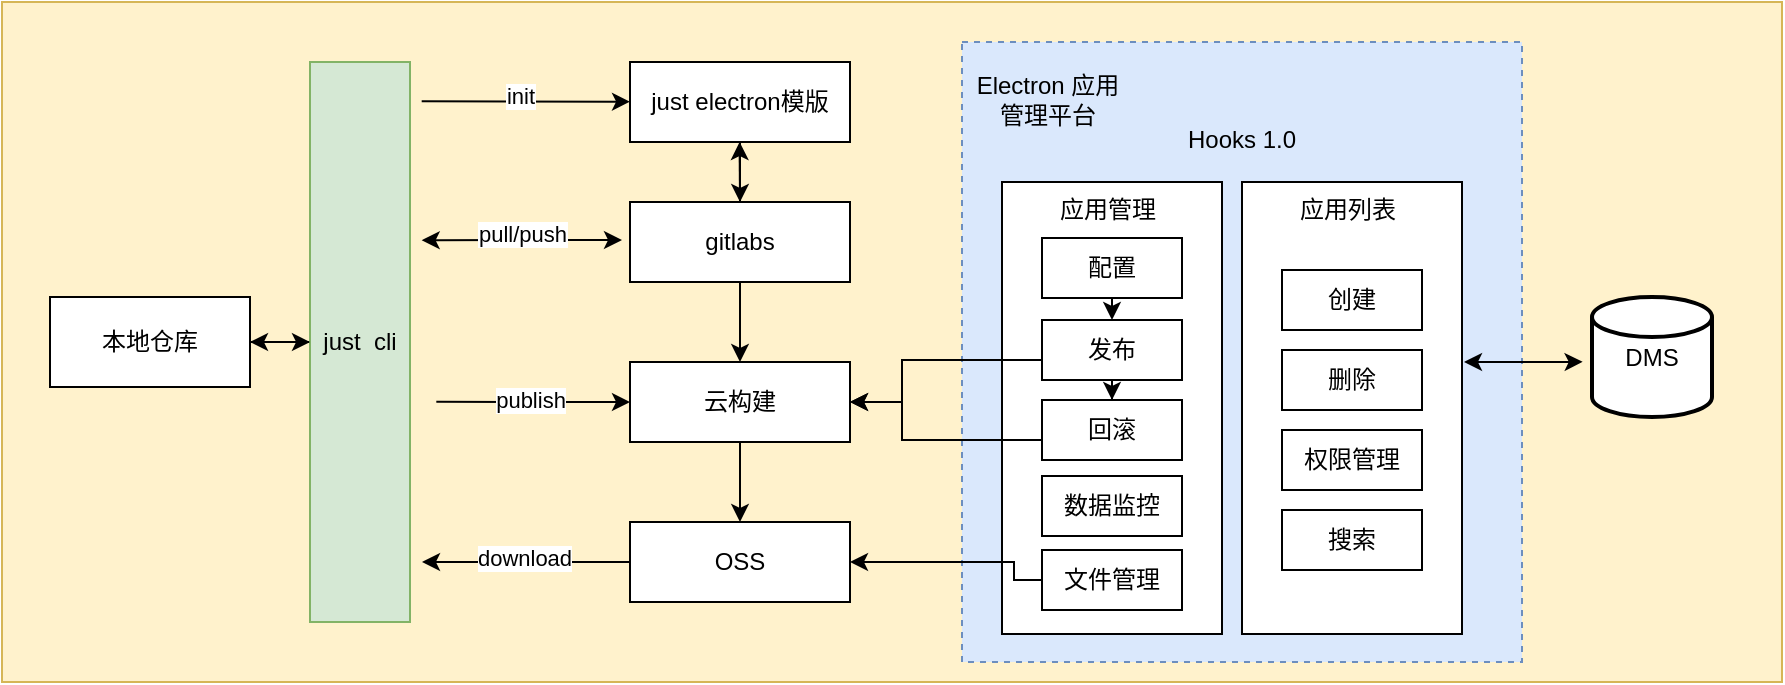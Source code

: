 <mxfile version="15.2.5" type="github">
  <diagram id="XTZfW1kC-lslxV9EIjRt" name="第 1 页">
    <mxGraphModel dx="1240" dy="811" grid="1" gridSize="10" guides="1" tooltips="1" connect="1" arrows="1" fold="1" page="1" pageScale="1" pageWidth="827" pageHeight="1169" math="0" shadow="0">
      <root>
        <mxCell id="0" />
        <mxCell id="1" parent="0" />
        <mxCell id="k5rbM7alMR5lihhGnHBw-1" value="" style="rounded=0;whiteSpace=wrap;html=1;fillColor=#fff2cc;strokeColor=#d6b656;" vertex="1" parent="1">
          <mxGeometry x="70" y="90" width="890" height="340" as="geometry" />
        </mxCell>
        <mxCell id="k5rbM7alMR5lihhGnHBw-31" value="" style="rounded=0;whiteSpace=wrap;html=1;dashed=1;fillColor=#dae8fc;strokeColor=#6c8ebf;" vertex="1" parent="1">
          <mxGeometry x="550" y="110" width="280" height="310" as="geometry" />
        </mxCell>
        <mxCell id="k5rbM7alMR5lihhGnHBw-61" value="" style="rounded=0;whiteSpace=wrap;html=1;" vertex="1" parent="1">
          <mxGeometry x="690" y="180" width="110" height="226" as="geometry" />
        </mxCell>
        <mxCell id="k5rbM7alMR5lihhGnHBw-38" value="" style="rounded=0;whiteSpace=wrap;html=1;" vertex="1" parent="1">
          <mxGeometry x="570" y="180" width="110" height="226" as="geometry" />
        </mxCell>
        <mxCell id="k5rbM7alMR5lihhGnHBw-18" style="edgeStyle=orthogonalEdgeStyle;rounded=0;orthogonalLoop=1;jettySize=auto;html=1;exitX=0.5;exitY=1;exitDx=0;exitDy=0;entryX=0.5;entryY=0;entryDx=0;entryDy=0;" edge="1" parent="1" source="k5rbM7alMR5lihhGnHBw-2" target="k5rbM7alMR5lihhGnHBw-6">
          <mxGeometry relative="1" as="geometry" />
        </mxCell>
        <mxCell id="k5rbM7alMR5lihhGnHBw-2" value="just electron模版" style="rounded=0;whiteSpace=wrap;html=1;" vertex="1" parent="1">
          <mxGeometry x="384" y="120" width="110" height="40" as="geometry" />
        </mxCell>
        <mxCell id="k5rbM7alMR5lihhGnHBw-28" style="edgeStyle=orthogonalEdgeStyle;rounded=0;orthogonalLoop=1;jettySize=auto;html=1;exitX=0;exitY=0.5;exitDx=0;exitDy=0;" edge="1" parent="1" source="k5rbM7alMR5lihhGnHBw-3">
          <mxGeometry relative="1" as="geometry">
            <mxPoint x="194" y="260.31" as="targetPoint" />
          </mxGeometry>
        </mxCell>
        <mxCell id="k5rbM7alMR5lihhGnHBw-3" value="just&amp;nbsp; cli" style="rounded=0;whiteSpace=wrap;html=1;fillColor=#d5e8d4;strokeColor=#82b366;" vertex="1" parent="1">
          <mxGeometry x="224" y="120" width="50" height="280" as="geometry" />
        </mxCell>
        <mxCell id="k5rbM7alMR5lihhGnHBw-19" style="edgeStyle=orthogonalEdgeStyle;rounded=0;orthogonalLoop=1;jettySize=auto;html=1;exitX=0.5;exitY=0;exitDx=0;exitDy=0;" edge="1" parent="1" source="k5rbM7alMR5lihhGnHBw-6">
          <mxGeometry relative="1" as="geometry">
            <mxPoint x="438.793" y="160" as="targetPoint" />
          </mxGeometry>
        </mxCell>
        <mxCell id="k5rbM7alMR5lihhGnHBw-22" value="" style="edgeStyle=orthogonalEdgeStyle;rounded=0;orthogonalLoop=1;jettySize=auto;html=1;" edge="1" parent="1" source="k5rbM7alMR5lihhGnHBw-6" target="k5rbM7alMR5lihhGnHBw-7">
          <mxGeometry relative="1" as="geometry" />
        </mxCell>
        <mxCell id="k5rbM7alMR5lihhGnHBw-6" value="gitlabs" style="rounded=0;whiteSpace=wrap;html=1;" vertex="1" parent="1">
          <mxGeometry x="384" y="190" width="110" height="40" as="geometry" />
        </mxCell>
        <mxCell id="k5rbM7alMR5lihhGnHBw-13" value="" style="edgeStyle=orthogonalEdgeStyle;rounded=0;orthogonalLoop=1;jettySize=auto;html=1;" edge="1" parent="1" source="k5rbM7alMR5lihhGnHBw-7" target="k5rbM7alMR5lihhGnHBw-9">
          <mxGeometry relative="1" as="geometry" />
        </mxCell>
        <mxCell id="k5rbM7alMR5lihhGnHBw-7" value="云构建" style="rounded=0;whiteSpace=wrap;html=1;" vertex="1" parent="1">
          <mxGeometry x="384" y="270" width="110" height="40" as="geometry" />
        </mxCell>
        <mxCell id="k5rbM7alMR5lihhGnHBw-14" style="edgeStyle=orthogonalEdgeStyle;rounded=0;orthogonalLoop=1;jettySize=auto;html=1;exitX=0;exitY=0.5;exitDx=0;exitDy=0;" edge="1" parent="1" source="k5rbM7alMR5lihhGnHBw-9">
          <mxGeometry relative="1" as="geometry">
            <mxPoint x="280" y="370" as="targetPoint" />
            <Array as="points">
              <mxPoint x="280" y="370" />
            </Array>
          </mxGeometry>
        </mxCell>
        <mxCell id="k5rbM7alMR5lihhGnHBw-26" value="download" style="edgeLabel;html=1;align=center;verticalAlign=middle;resizable=0;points=[];" vertex="1" connectable="0" parent="k5rbM7alMR5lihhGnHBw-14">
          <mxGeometry x="0.108" y="-2" relative="1" as="geometry">
            <mxPoint x="4" as="offset" />
          </mxGeometry>
        </mxCell>
        <mxCell id="k5rbM7alMR5lihhGnHBw-9" value="OSS" style="rounded=0;whiteSpace=wrap;html=1;" vertex="1" parent="1">
          <mxGeometry x="384" y="350" width="110" height="40" as="geometry" />
        </mxCell>
        <mxCell id="k5rbM7alMR5lihhGnHBw-27" value="" style="edgeStyle=orthogonalEdgeStyle;rounded=0;orthogonalLoop=1;jettySize=auto;html=1;" edge="1" parent="1" source="k5rbM7alMR5lihhGnHBw-11" target="k5rbM7alMR5lihhGnHBw-3">
          <mxGeometry relative="1" as="geometry" />
        </mxCell>
        <mxCell id="k5rbM7alMR5lihhGnHBw-11" value="本地仓库" style="rounded=0;whiteSpace=wrap;html=1;" vertex="1" parent="1">
          <mxGeometry x="94" y="237.5" width="100" height="45" as="geometry" />
        </mxCell>
        <mxCell id="k5rbM7alMR5lihhGnHBw-12" value="" style="endArrow=classic;html=1;entryX=0;entryY=0.5;entryDx=0;entryDy=0;exitX=0.244;exitY=0.588;exitDx=0;exitDy=0;exitPerimeter=0;" edge="1" parent="1" source="k5rbM7alMR5lihhGnHBw-1" target="k5rbM7alMR5lihhGnHBw-7">
          <mxGeometry width="50" height="50" relative="1" as="geometry">
            <mxPoint x="290" y="330" as="sourcePoint" />
            <mxPoint x="340" y="280" as="targetPoint" />
          </mxGeometry>
        </mxCell>
        <mxCell id="k5rbM7alMR5lihhGnHBw-25" value="publish" style="edgeLabel;html=1;align=center;verticalAlign=middle;resizable=0;points=[];" vertex="1" connectable="0" parent="k5rbM7alMR5lihhGnHBw-12">
          <mxGeometry x="-0.12" y="1" relative="1" as="geometry">
            <mxPoint x="4" as="offset" />
          </mxGeometry>
        </mxCell>
        <mxCell id="k5rbM7alMR5lihhGnHBw-15" value="" style="endArrow=classic;html=1;entryX=0;entryY=0.5;entryDx=0;entryDy=0;exitX=0.338;exitY=0.412;exitDx=0;exitDy=0;exitPerimeter=0;" edge="1" parent="1">
          <mxGeometry width="50" height="50" relative="1" as="geometry">
            <mxPoint x="279.84" y="139.66" as="sourcePoint" />
            <mxPoint x="384" y="139.84" as="targetPoint" />
          </mxGeometry>
        </mxCell>
        <mxCell id="k5rbM7alMR5lihhGnHBw-23" value="init" style="edgeLabel;html=1;align=center;verticalAlign=middle;resizable=0;points=[];" vertex="1" connectable="0" parent="k5rbM7alMR5lihhGnHBw-15">
          <mxGeometry x="-0.146" y="3" relative="1" as="geometry">
            <mxPoint x="4" as="offset" />
          </mxGeometry>
        </mxCell>
        <mxCell id="k5rbM7alMR5lihhGnHBw-21" value="" style="endArrow=classic;startArrow=classic;html=1;exitX=0.338;exitY=0.227;exitDx=0;exitDy=0;exitPerimeter=0;" edge="1" parent="1">
          <mxGeometry width="50" height="50" relative="1" as="geometry">
            <mxPoint x="279.84" y="209.095" as="sourcePoint" />
            <mxPoint x="380" y="209" as="targetPoint" />
          </mxGeometry>
        </mxCell>
        <mxCell id="k5rbM7alMR5lihhGnHBw-24" value="pull/push" style="edgeLabel;html=1;align=center;verticalAlign=middle;resizable=0;points=[];" vertex="1" connectable="0" parent="k5rbM7alMR5lihhGnHBw-21">
          <mxGeometry x="-0.084" y="3" relative="1" as="geometry">
            <mxPoint x="4" as="offset" />
          </mxGeometry>
        </mxCell>
        <mxCell id="k5rbM7alMR5lihhGnHBw-30" value="Electron 应用管理平台" style="text;html=1;strokeColor=none;fillColor=none;align=center;verticalAlign=middle;whiteSpace=wrap;rounded=0;" vertex="1" parent="1">
          <mxGeometry x="556" y="129" width="74" height="20" as="geometry" />
        </mxCell>
        <mxCell id="k5rbM7alMR5lihhGnHBw-50" style="edgeStyle=orthogonalEdgeStyle;rounded=0;orthogonalLoop=1;jettySize=auto;html=1;exitX=0;exitY=0.5;exitDx=0;exitDy=0;entryX=1;entryY=0.5;entryDx=0;entryDy=0;" edge="1" parent="1" source="k5rbM7alMR5lihhGnHBw-33" target="k5rbM7alMR5lihhGnHBw-7">
          <mxGeometry relative="1" as="geometry">
            <mxPoint x="490" y="290" as="targetPoint" />
            <Array as="points">
              <mxPoint x="520" y="269" />
              <mxPoint x="520" y="290" />
            </Array>
          </mxGeometry>
        </mxCell>
        <mxCell id="k5rbM7alMR5lihhGnHBw-54" style="edgeStyle=orthogonalEdgeStyle;rounded=0;orthogonalLoop=1;jettySize=auto;html=1;exitX=0.5;exitY=1;exitDx=0;exitDy=0;" edge="1" parent="1" source="k5rbM7alMR5lihhGnHBw-33" target="k5rbM7alMR5lihhGnHBw-34">
          <mxGeometry relative="1" as="geometry" />
        </mxCell>
        <mxCell id="k5rbM7alMR5lihhGnHBw-33" value="发布" style="rounded=0;whiteSpace=wrap;html=1;" vertex="1" parent="1">
          <mxGeometry x="590" y="249" width="70" height="30" as="geometry" />
        </mxCell>
        <mxCell id="k5rbM7alMR5lihhGnHBw-49" style="edgeStyle=orthogonalEdgeStyle;rounded=0;orthogonalLoop=1;jettySize=auto;html=1;exitX=0;exitY=0.5;exitDx=0;exitDy=0;entryX=1;entryY=0.5;entryDx=0;entryDy=0;" edge="1" parent="1" source="k5rbM7alMR5lihhGnHBw-34" target="k5rbM7alMR5lihhGnHBw-7">
          <mxGeometry relative="1" as="geometry">
            <Array as="points">
              <mxPoint x="520" y="309" />
              <mxPoint x="520" y="290" />
            </Array>
          </mxGeometry>
        </mxCell>
        <mxCell id="k5rbM7alMR5lihhGnHBw-34" value="回滚" style="rounded=0;whiteSpace=wrap;html=1;" vertex="1" parent="1">
          <mxGeometry x="590" y="289" width="70" height="30" as="geometry" />
        </mxCell>
        <mxCell id="k5rbM7alMR5lihhGnHBw-52" style="edgeStyle=orthogonalEdgeStyle;rounded=0;orthogonalLoop=1;jettySize=auto;html=1;exitX=0.5;exitY=1;exitDx=0;exitDy=0;entryX=0.5;entryY=0;entryDx=0;entryDy=0;" edge="1" parent="1" source="k5rbM7alMR5lihhGnHBw-35" target="k5rbM7alMR5lihhGnHBw-33">
          <mxGeometry relative="1" as="geometry" />
        </mxCell>
        <mxCell id="k5rbM7alMR5lihhGnHBw-35" value="配置" style="rounded=0;whiteSpace=wrap;html=1;" vertex="1" parent="1">
          <mxGeometry x="590" y="208" width="70" height="30" as="geometry" />
        </mxCell>
        <mxCell id="k5rbM7alMR5lihhGnHBw-48" style="edgeStyle=orthogonalEdgeStyle;rounded=0;orthogonalLoop=1;jettySize=auto;html=1;exitX=0;exitY=0.5;exitDx=0;exitDy=0;" edge="1" parent="1" source="k5rbM7alMR5lihhGnHBw-37" target="k5rbM7alMR5lihhGnHBw-9">
          <mxGeometry relative="1" as="geometry">
            <Array as="points">
              <mxPoint x="576" y="370" />
            </Array>
          </mxGeometry>
        </mxCell>
        <mxCell id="k5rbM7alMR5lihhGnHBw-37" value="文件管理" style="rounded=0;whiteSpace=wrap;html=1;" vertex="1" parent="1">
          <mxGeometry x="590" y="364" width="70" height="30" as="geometry" />
        </mxCell>
        <mxCell id="k5rbM7alMR5lihhGnHBw-39" value="应用管理" style="text;html=1;strokeColor=none;fillColor=none;align=center;verticalAlign=middle;whiteSpace=wrap;rounded=0;" vertex="1" parent="1">
          <mxGeometry x="586" y="184" width="74" height="20" as="geometry" />
        </mxCell>
        <mxCell id="k5rbM7alMR5lihhGnHBw-41" value="应用列表" style="text;html=1;strokeColor=none;fillColor=none;align=center;verticalAlign=middle;whiteSpace=wrap;rounded=0;" vertex="1" parent="1">
          <mxGeometry x="706" y="184" width="74" height="20" as="geometry" />
        </mxCell>
        <mxCell id="k5rbM7alMR5lihhGnHBw-42" value="创建" style="rounded=0;whiteSpace=wrap;html=1;" vertex="1" parent="1">
          <mxGeometry x="710" y="224" width="70" height="30" as="geometry" />
        </mxCell>
        <mxCell id="k5rbM7alMR5lihhGnHBw-43" value="删除" style="rounded=0;whiteSpace=wrap;html=1;" vertex="1" parent="1">
          <mxGeometry x="710" y="264" width="70" height="30" as="geometry" />
        </mxCell>
        <mxCell id="k5rbM7alMR5lihhGnHBw-44" value="权限管理" style="rounded=0;whiteSpace=wrap;html=1;" vertex="1" parent="1">
          <mxGeometry x="710" y="304" width="70" height="30" as="geometry" />
        </mxCell>
        <mxCell id="k5rbM7alMR5lihhGnHBw-45" value="搜索" style="rounded=0;whiteSpace=wrap;html=1;" vertex="1" parent="1">
          <mxGeometry x="710" y="344" width="70" height="30" as="geometry" />
        </mxCell>
        <mxCell id="k5rbM7alMR5lihhGnHBw-46" value="DMS" style="strokeWidth=2;html=1;shape=mxgraph.flowchart.database;whiteSpace=wrap;" vertex="1" parent="1">
          <mxGeometry x="865" y="237.5" width="60" height="60" as="geometry" />
        </mxCell>
        <mxCell id="k5rbM7alMR5lihhGnHBw-47" value="Hooks 1.0" style="text;html=1;strokeColor=none;fillColor=none;align=center;verticalAlign=middle;whiteSpace=wrap;rounded=0;" vertex="1" parent="1">
          <mxGeometry x="660" y="149" width="60" height="20" as="geometry" />
        </mxCell>
        <mxCell id="k5rbM7alMR5lihhGnHBw-55" value="" style="endArrow=classic;startArrow=classic;html=1;entryX=0.888;entryY=0.529;entryDx=0;entryDy=0;entryPerimeter=0;" edge="1" parent="1" target="k5rbM7alMR5lihhGnHBw-1">
          <mxGeometry width="50" height="50" relative="1" as="geometry">
            <mxPoint x="801" y="270" as="sourcePoint" />
            <mxPoint x="850" y="270" as="targetPoint" />
            <Array as="points">
              <mxPoint x="829" y="270" />
              <mxPoint x="850" y="270" />
            </Array>
          </mxGeometry>
        </mxCell>
        <mxCell id="k5rbM7alMR5lihhGnHBw-60" value="数据监控" style="rounded=0;whiteSpace=wrap;html=1;" vertex="1" parent="1">
          <mxGeometry x="590" y="327" width="70" height="30" as="geometry" />
        </mxCell>
      </root>
    </mxGraphModel>
  </diagram>
</mxfile>

